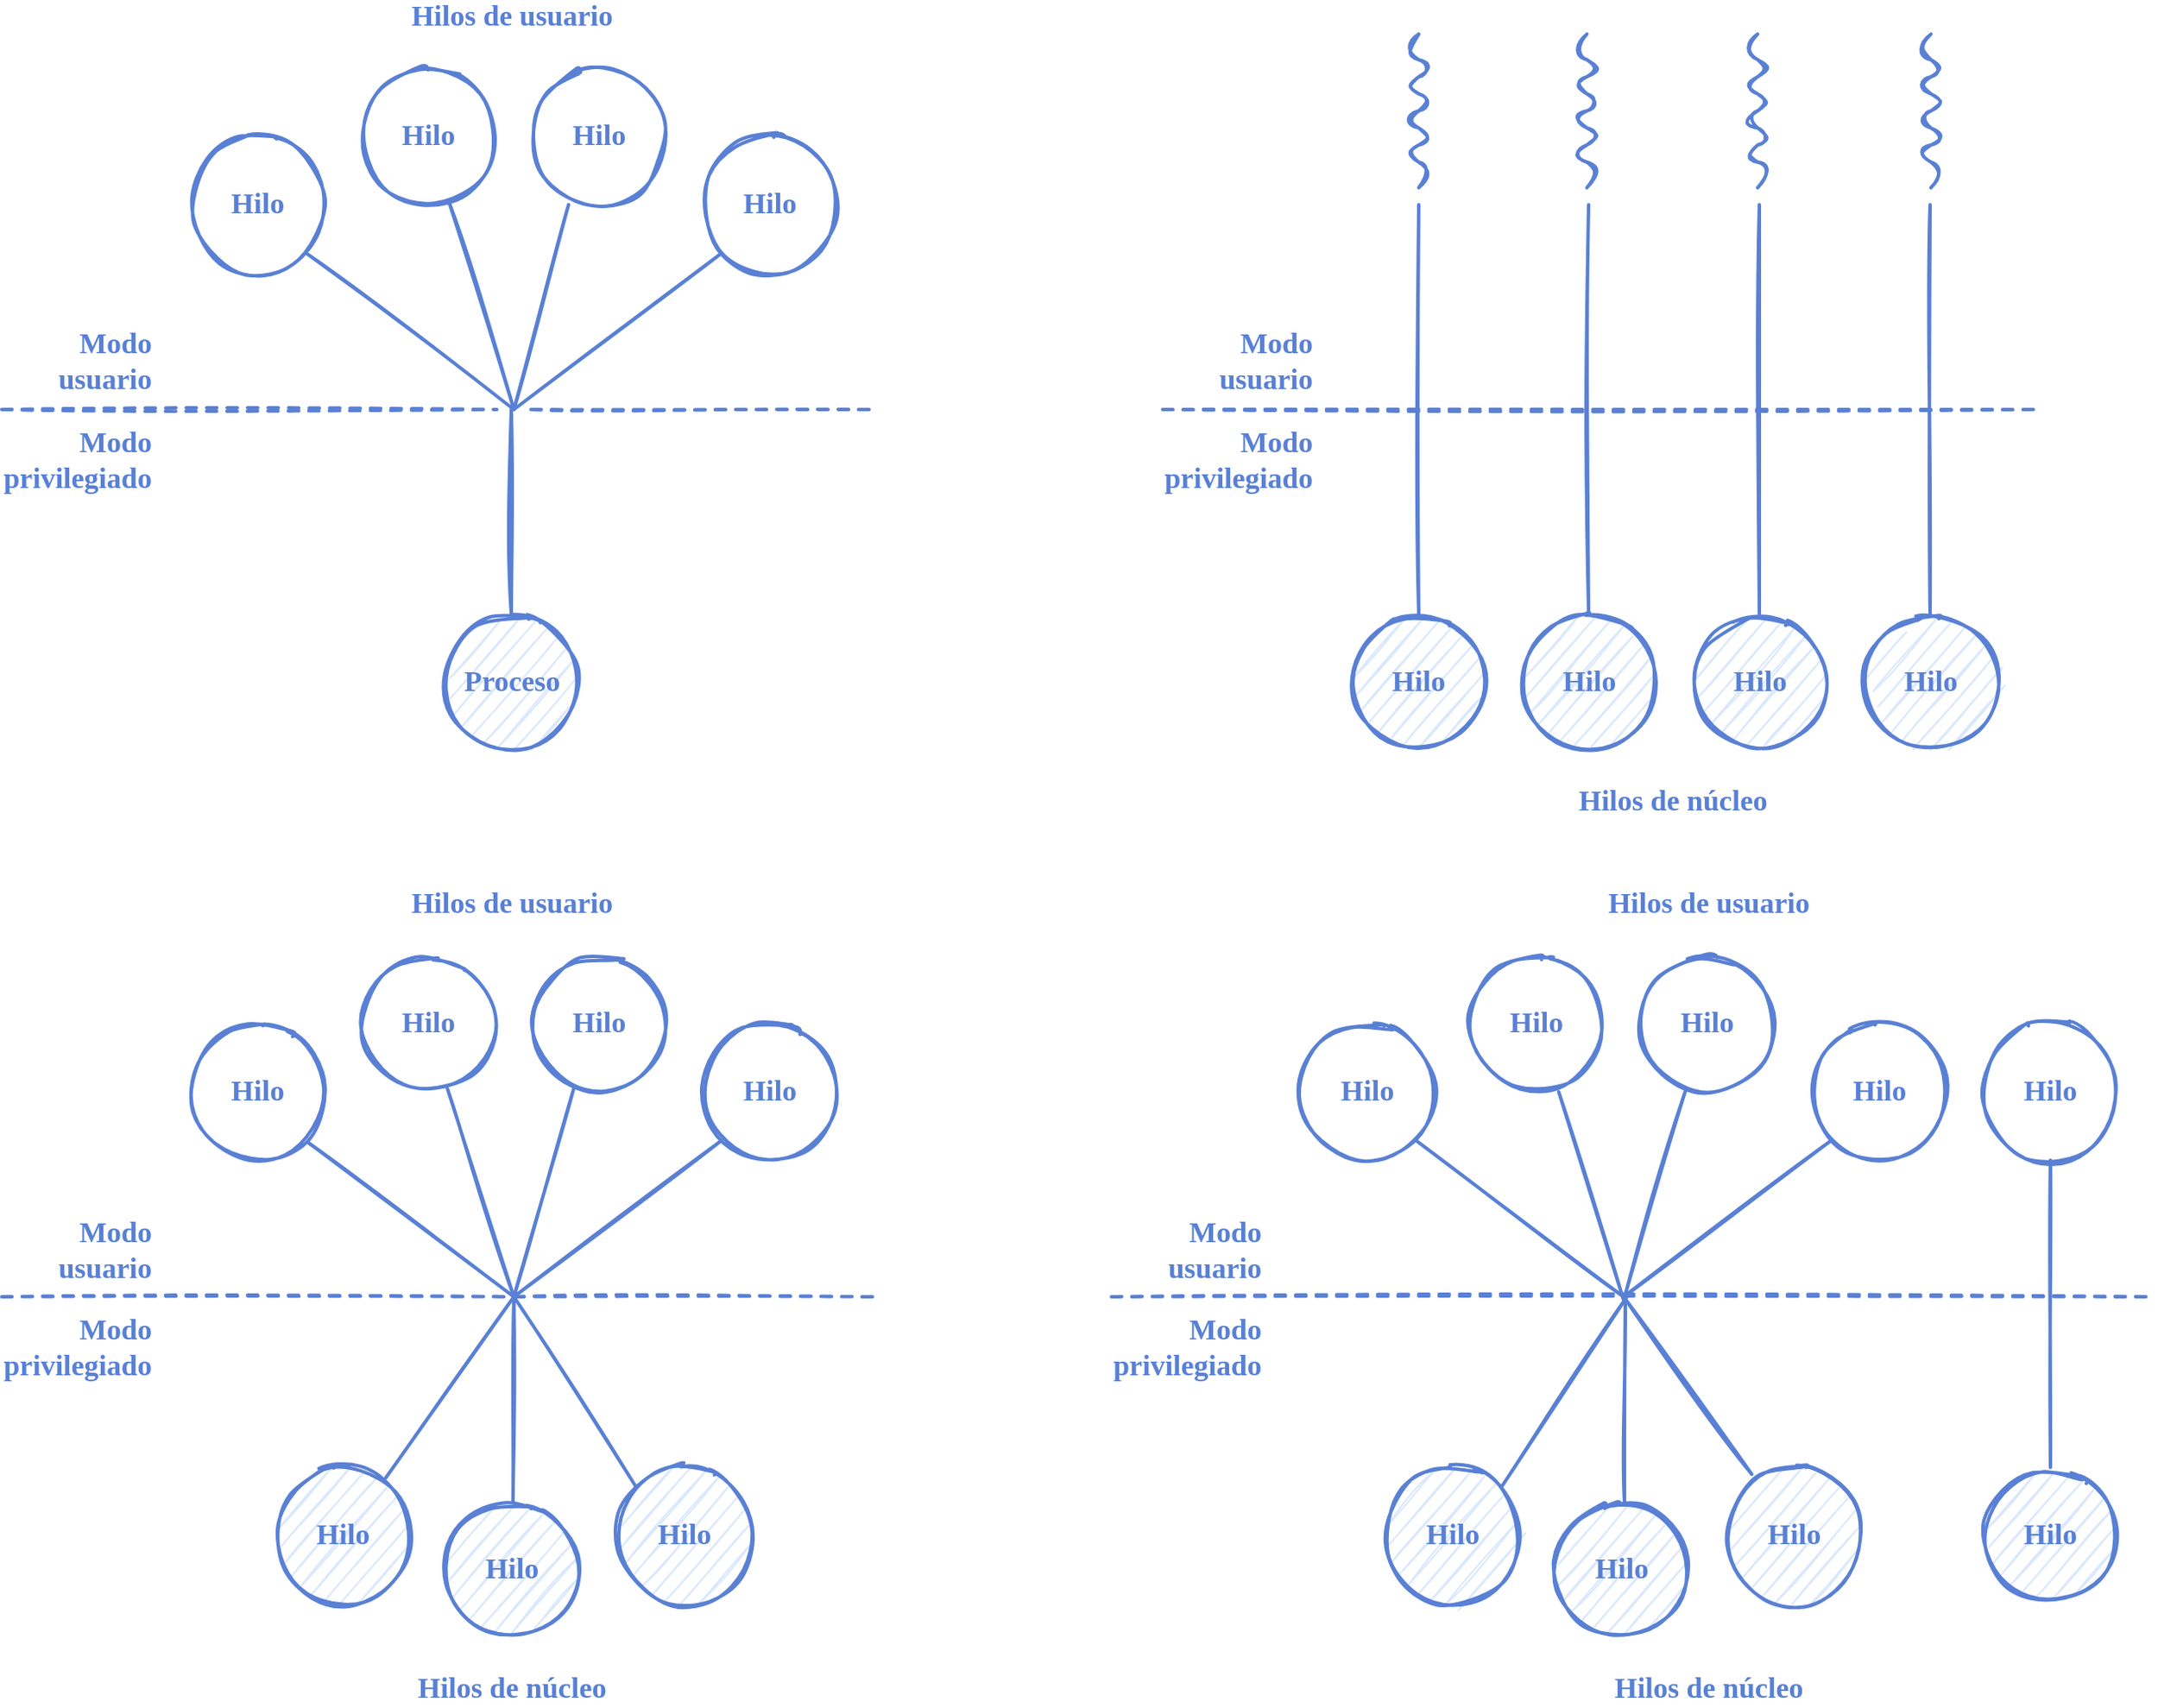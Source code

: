 <mxfile version="13.7.9" type="google"><diagram id="akEowiJKr_ScigKzrRVM" name="Page-1"><mxGraphModel dx="44" dy="705" grid="1" gridSize="10" guides="1" tooltips="1" connect="1" arrows="1" fold="1" page="1" pageScale="1" pageWidth="689" pageHeight="517" math="0" shadow="0"><root><mxCell id="0"/><mxCell id="1" parent="0"/><mxCell id="-pet36EsuUMPWjCT5Itz-28" value="Modo usuario" style="text;html=1;strokeColor=none;fillColor=none;align=right;verticalAlign=middle;whiteSpace=wrap;rounded=0;shadow=0;sketch=1;fontFamily=Ink Free;fontSize=17;fontColor=#5980d4;fontStyle=1" parent="1" vertex="1"><mxGeometry x="1480" y="234" width="70" height="35" as="geometry"/></mxCell><mxCell id="-pet36EsuUMPWjCT5Itz-29" value="Modo privilegiado" style="text;html=1;strokeColor=none;fillColor=none;align=right;verticalAlign=middle;whiteSpace=wrap;rounded=0;shadow=0;sketch=1;fontFamily=Ink Free;fontSize=17;fontColor=#5980d4;fontStyle=1" parent="1" vertex="1"><mxGeometry x="1461" y="290" width="89" height="40" as="geometry"/></mxCell><mxCell id="lgN72yZ7XG6kfilp9ZLk-1" value="&lt;b&gt;Proceso&lt;br&gt;&lt;/b&gt;" style="ellipse;whiteSpace=wrap;html=1;aspect=fixed;rounded=0;shadow=0;fontFamily=Ink Free;fontSize=17;fontColor=#5980D4;strokeColor=#5980D4;strokeWidth=2;fillColor=#dae8fc;spacing=20;sketch=1;align=center;" vertex="1" parent="1"><mxGeometry x="1718.5" y="400" width="80" height="80" as="geometry"/></mxCell><mxCell id="lgN72yZ7XG6kfilp9ZLk-2" value="&lt;b&gt;Hilo&lt;br&gt;&lt;/b&gt;" style="ellipse;whiteSpace=wrap;html=1;aspect=fixed;rounded=0;shadow=0;fontFamily=Ink Free;fontSize=17;fontColor=#5980d4;strokeColor=#5980D4;strokeWidth=2;fillColor=none;spacing=20;sketch=1;align=center;points=[[0.924,-0.382]]" vertex="1" parent="1"><mxGeometry x="1670" y="80" width="80" height="80" as="geometry"/></mxCell><mxCell id="lgN72yZ7XG6kfilp9ZLk-3" value="&lt;b&gt;Hilo&lt;br&gt;&lt;/b&gt;" style="ellipse;whiteSpace=wrap;html=1;aspect=fixed;rounded=0;shadow=0;fontFamily=Ink Free;fontSize=17;fontColor=#5980d4;strokeColor=#5980D4;strokeWidth=2;fillColor=none;spacing=20;sketch=1;align=center;;points=[[-0.924,-0.382]]" vertex="1" parent="1"><mxGeometry x="1770" y="80" width="80" height="80" as="geometry"/></mxCell><mxCell id="lgN72yZ7XG6kfilp9ZLk-67" style="rounded=0;orthogonalLoop=1;jettySize=auto;html=1;exitX=1;exitY=1;exitDx=0;exitDy=0;entryX=0.5;entryY=0.5;entryDx=0;entryDy=0;entryPerimeter=0;strokeWidth=2;shadow=0;fontFamily=Ink Free;fontSize=17;fontColor=#5980d4;strokeColor=#5980D4;spacing=20;endArrow=none;sketch=1;" edge="1" parent="1" source="lgN72yZ7XG6kfilp9ZLk-4"><mxGeometry relative="1" as="geometry"><mxPoint x="1760" y="280" as="targetPoint"/></mxGeometry></mxCell><mxCell id="lgN72yZ7XG6kfilp9ZLk-4" value="&lt;b&gt;Hilo&lt;br&gt;&lt;/b&gt;" style="ellipse;whiteSpace=wrap;html=1;aspect=fixed;rounded=0;shadow=0;fontFamily=Ink Free;fontSize=17;fontColor=#5980d4;strokeColor=#5980D4;strokeWidth=2;fillColor=none;spacing=20;sketch=1;align=center;" vertex="1" parent="1"><mxGeometry x="1570" y="120" width="80" height="80" as="geometry"/></mxCell><mxCell id="lgN72yZ7XG6kfilp9ZLk-5" value="&lt;b&gt;Hilo&lt;br&gt;&lt;/b&gt;" style="ellipse;whiteSpace=wrap;html=1;aspect=fixed;rounded=0;shadow=0;fontFamily=Ink Free;fontSize=17;fontColor=#5980d4;strokeColor=#5980D4;strokeWidth=2;fillColor=none;spacing=20;sketch=1;align=center;" vertex="1" parent="1"><mxGeometry x="1870" y="120" width="80" height="80" as="geometry"/></mxCell><mxCell id="lgN72yZ7XG6kfilp9ZLk-7" value="" style="endArrow=none;html=1;strokeWidth=2;rounded=0;shadow=0;fontFamily=Ink Free;fontSize=17;fontColor=#5980d4;strokeColor=#5980D4;spacing=20;sketch=1;dashed=1;" edge="1" parent="1"><mxGeometry width="50" height="50" relative="1" as="geometry"><mxPoint x="1770" y="280" as="sourcePoint"/><mxPoint x="1970" y="280" as="targetPoint"/></mxGeometry></mxCell><mxCell id="lgN72yZ7XG6kfilp9ZLk-10" value="Modo privilegiado" style="text;html=1;strokeColor=none;fillColor=none;align=right;verticalAlign=middle;whiteSpace=wrap;rounded=0;shadow=0;sketch=1;fontFamily=Ink Free;fontSize=17;fontColor=#5980d4;fontStyle=1" vertex="1" parent="1"><mxGeometry x="1461" y="810" width="89" height="40" as="geometry"/></mxCell><mxCell id="lgN72yZ7XG6kfilp9ZLk-11" value="&lt;b&gt;Hilo&lt;br&gt;&lt;/b&gt;" style="ellipse;whiteSpace=wrap;html=1;aspect=fixed;rounded=0;shadow=0;fontFamily=Ink Free;fontSize=17;fontColor=#5980D4;strokeColor=#5980D4;strokeWidth=2;fillColor=#dae8fc;spacing=20;sketch=1;align=center;" vertex="1" parent="1"><mxGeometry x="1718.5" y="920" width="80" height="80" as="geometry"/></mxCell><mxCell id="lgN72yZ7XG6kfilp9ZLk-14" value="&lt;b&gt;Hilo&lt;br&gt;&lt;/b&gt;" style="ellipse;whiteSpace=wrap;html=1;aspect=fixed;rounded=0;shadow=0;fontFamily=Ink Free;fontSize=17;fontColor=#5980d4;strokeColor=#5980D4;strokeWidth=2;fillColor=none;spacing=20;sketch=1;align=center;" vertex="1" parent="1"><mxGeometry x="1570" y="640" width="80" height="80" as="geometry"/></mxCell><mxCell id="lgN72yZ7XG6kfilp9ZLk-15" value="&lt;b&gt;Hilo&lt;br&gt;&lt;/b&gt;" style="ellipse;whiteSpace=wrap;html=1;aspect=fixed;rounded=0;shadow=0;fontFamily=Ink Free;fontSize=17;fontColor=#5980d4;strokeColor=#5980D4;strokeWidth=2;fillColor=none;spacing=20;sketch=1;align=center;" vertex="1" parent="1"><mxGeometry x="1870" y="640" width="80" height="80" as="geometry"/></mxCell><mxCell id="lgN72yZ7XG6kfilp9ZLk-16" value="" style="endArrow=none;html=1;strokeWidth=2;rounded=0;shadow=0;fontFamily=Ink Free;fontSize=17;fontColor=#5980d4;strokeColor=#5980D4;spacing=20;sketch=1;dashed=1;" edge="1" parent="1"><mxGeometry width="50" height="50" relative="1" as="geometry"><mxPoint x="1760" y="800" as="sourcePoint"/><mxPoint x="1970" y="800" as="targetPoint"/></mxGeometry></mxCell><mxCell id="lgN72yZ7XG6kfilp9ZLk-17" value="&lt;b&gt;Hilo&lt;br&gt;&lt;/b&gt;" style="ellipse;whiteSpace=wrap;html=1;aspect=fixed;rounded=0;shadow=0;fontFamily=Ink Free;fontSize=17;fontColor=#5980D4;strokeColor=#5980D4;strokeWidth=2;fillColor=#dae8fc;spacing=20;sketch=1;align=center;" vertex="1" parent="1"><mxGeometry x="1620" y="900" width="80" height="80" as="geometry"/></mxCell><mxCell id="lgN72yZ7XG6kfilp9ZLk-18" value="&lt;b&gt;Hilo&lt;br&gt;&lt;/b&gt;" style="ellipse;whiteSpace=wrap;html=1;aspect=fixed;rounded=0;shadow=0;fontFamily=Ink Free;fontSize=17;fontColor=#5980D4;strokeColor=#5980D4;strokeWidth=2;fillColor=#dae8fc;spacing=20;sketch=1;align=center;" vertex="1" parent="1"><mxGeometry x="1820" y="900" width="80" height="80" as="geometry"/></mxCell><mxCell id="lgN72yZ7XG6kfilp9ZLk-19" value="Hilos de usuario" style="text;html=1;fillColor=none;align=center;verticalAlign=middle;whiteSpace=wrap;rounded=0;shadow=0;fontFamily=Ink Free;fontSize=17;fontColor=#5980d4;strokeWidth=2;spacing=20;sketch=1;fontStyle=1" vertex="1" parent="1"><mxGeometry x="1678.5" y="40" width="160" height="20" as="geometry"/></mxCell><mxCell id="lgN72yZ7XG6kfilp9ZLk-20" value="Hilos de usuario" style="text;html=1;fillColor=none;align=center;verticalAlign=middle;whiteSpace=wrap;rounded=0;shadow=0;fontFamily=Ink Free;fontSize=17;fontColor=#5980d4;strokeWidth=2;spacing=20;sketch=1;fontStyle=1" vertex="1" parent="1"><mxGeometry x="1678.5" y="560" width="160" height="20" as="geometry"/></mxCell><mxCell id="lgN72yZ7XG6kfilp9ZLk-21" value="Hilos de núcleo" style="text;html=1;fillColor=none;align=center;verticalAlign=middle;whiteSpace=wrap;rounded=0;shadow=0;fontFamily=Ink Free;fontSize=17;fontColor=#5980d4;strokeWidth=2;spacing=20;sketch=1;fontStyle=1" vertex="1" parent="1"><mxGeometry x="1678.5" y="1020" width="160" height="20" as="geometry"/></mxCell><mxCell id="lgN72yZ7XG6kfilp9ZLk-25" value="Modo usuario" style="text;html=1;strokeColor=none;fillColor=none;align=right;verticalAlign=middle;whiteSpace=wrap;rounded=0;shadow=0;sketch=1;fontFamily=Ink Free;fontSize=17;fontColor=#5980d4;fontStyle=1" vertex="1" parent="1"><mxGeometry x="1480" y="755" width="70" height="35" as="geometry"/></mxCell><mxCell id="lgN72yZ7XG6kfilp9ZLk-28" value="Modo usuario" style="text;html=1;strokeColor=none;fillColor=none;align=right;verticalAlign=middle;whiteSpace=wrap;rounded=0;shadow=0;sketch=1;fontFamily=Ink Free;fontSize=17;fontColor=#5980d4;fontStyle=1" vertex="1" parent="1"><mxGeometry x="2160" y="234" width="70" height="35" as="geometry"/></mxCell><mxCell id="lgN72yZ7XG6kfilp9ZLk-29" value="Modo privilegiado" style="text;html=1;strokeColor=none;fillColor=none;align=right;verticalAlign=middle;whiteSpace=wrap;rounded=0;shadow=0;sketch=1;fontFamily=Ink Free;fontSize=17;fontColor=#5980d4;fontStyle=1" vertex="1" parent="1"><mxGeometry x="2141" y="290" width="89" height="40" as="geometry"/></mxCell><mxCell id="lgN72yZ7XG6kfilp9ZLk-30" value="&lt;b&gt;Hilo&lt;br&gt;&lt;/b&gt;" style="ellipse;whiteSpace=wrap;html=1;aspect=fixed;rounded=0;shadow=0;fontFamily=Ink Free;fontSize=17;strokeColor=#5980D4;strokeWidth=2;fillColor=#dae8fc;spacing=20;sketch=1;align=center;fontColor=#5980D4;" vertex="1" parent="1"><mxGeometry x="2350" y="400" width="80" height="80" as="geometry"/></mxCell><mxCell id="lgN72yZ7XG6kfilp9ZLk-35" value="" style="endArrow=none;html=1;strokeWidth=2;rounded=0;shadow=0;fontFamily=Ink Free;fontSize=17;fontColor=#5980d4;strokeColor=#5980D4;spacing=20;sketch=1;dashed=1;" edge="1" parent="1"><mxGeometry width="50" height="50" relative="1" as="geometry"><mxPoint x="2140" y="280" as="sourcePoint"/><mxPoint x="2650" y="280" as="targetPoint"/></mxGeometry></mxCell><mxCell id="lgN72yZ7XG6kfilp9ZLk-37" value="&lt;b&gt;Hilo&lt;br&gt;&lt;/b&gt;" style="ellipse;whiteSpace=wrap;html=1;aspect=fixed;rounded=0;shadow=0;fontFamily=Ink Free;fontSize=17;strokeColor=#5980D4;strokeWidth=2;fillColor=#dae8fc;spacing=20;sketch=1;align=center;fontColor=#5980D4;" vertex="1" parent="1"><mxGeometry x="2450" y="400" width="80" height="80" as="geometry"/></mxCell><mxCell id="lgN72yZ7XG6kfilp9ZLk-38" value="&lt;b&gt;Hilo&lt;br&gt;&lt;/b&gt;" style="ellipse;whiteSpace=wrap;html=1;aspect=fixed;rounded=0;shadow=0;fontFamily=Ink Free;fontSize=17;strokeWidth=2;fillColor=#dae8fc;spacing=20;sketch=1;align=center;strokeColor=#5980D4;fontColor=#5980D4;" vertex="1" parent="1"><mxGeometry x="2250" y="400" width="80" height="80" as="geometry"/></mxCell><mxCell id="lgN72yZ7XG6kfilp9ZLk-39" value="&lt;b&gt;Hilo&lt;br&gt;&lt;/b&gt;" style="ellipse;whiteSpace=wrap;html=1;aspect=fixed;rounded=0;shadow=0;fontFamily=Ink Free;fontSize=17;fontColor=#5980D4;strokeColor=#5980D4;strokeWidth=2;fillColor=#dae8fc;spacing=20;sketch=1;align=center;" vertex="1" parent="1"><mxGeometry x="2550" y="400" width="80" height="80" as="geometry"/></mxCell><mxCell id="lgN72yZ7XG6kfilp9ZLk-40" value="Hilos de núcleo" style="text;html=1;fillColor=none;align=center;verticalAlign=middle;whiteSpace=wrap;rounded=0;shadow=0;fontFamily=Ink Free;fontSize=17;fontColor=#5980d4;strokeWidth=2;spacing=20;sketch=1;fontStyle=1" vertex="1" parent="1"><mxGeometry x="2358.5" y="500" width="160" height="20" as="geometry"/></mxCell><mxCell id="lgN72yZ7XG6kfilp9ZLk-41" value="Modo privilegiado" style="text;html=1;strokeColor=none;fillColor=none;align=right;verticalAlign=middle;whiteSpace=wrap;rounded=0;shadow=0;sketch=1;fontFamily=Ink Free;fontSize=17;fontColor=#5980d4;fontStyle=1" vertex="1" parent="1"><mxGeometry x="2111" y="810" width="89" height="40" as="geometry"/></mxCell><mxCell id="lgN72yZ7XG6kfilp9ZLk-42" value="&lt;b&gt;Hilo&lt;br&gt;&lt;/b&gt;" style="ellipse;whiteSpace=wrap;html=1;aspect=fixed;rounded=0;shadow=0;fontFamily=Ink Free;fontSize=17;fontColor=#5980D4;strokeColor=#5980D4;strokeWidth=2;fillColor=#dae8fc;spacing=20;sketch=1;align=center;" vertex="1" parent="1"><mxGeometry x="2368.5" y="920" width="80" height="80" as="geometry"/></mxCell><mxCell id="lgN72yZ7XG6kfilp9ZLk-45" value="&lt;b&gt;Hilo&lt;br&gt;&lt;/b&gt;" style="ellipse;whiteSpace=wrap;html=1;aspect=fixed;rounded=0;shadow=0;fontFamily=Ink Free;fontSize=17;fontColor=#5980d4;strokeColor=#5980D4;strokeWidth=2;fillColor=none;spacing=20;sketch=1;align=center;" vertex="1" parent="1"><mxGeometry x="2220" y="640" width="80" height="80" as="geometry"/></mxCell><mxCell id="lgN72yZ7XG6kfilp9ZLk-46" value="&lt;b&gt;Hilo&lt;br&gt;&lt;/b&gt;" style="ellipse;whiteSpace=wrap;html=1;aspect=fixed;rounded=0;shadow=0;fontFamily=Ink Free;fontSize=17;fontColor=#5980d4;strokeColor=#5980D4;strokeWidth=2;fillColor=none;spacing=20;sketch=1;align=center;" vertex="1" parent="1"><mxGeometry x="2520" y="640" width="80" height="80" as="geometry"/></mxCell><mxCell id="lgN72yZ7XG6kfilp9ZLk-47" value="" style="endArrow=none;html=1;strokeWidth=2;rounded=0;shadow=0;fontFamily=Ink Free;fontSize=17;fontColor=#5980d4;strokeColor=#5980D4;spacing=20;sketch=1;dashed=1;" edge="1" parent="1"><mxGeometry width="50" height="50" relative="1" as="geometry"><mxPoint x="2110" y="800" as="sourcePoint"/><mxPoint x="2720" y="800" as="targetPoint"/></mxGeometry></mxCell><mxCell id="lgN72yZ7XG6kfilp9ZLk-48" value="&lt;b&gt;Hilo&lt;br&gt;&lt;/b&gt;" style="ellipse;whiteSpace=wrap;html=1;aspect=fixed;rounded=0;shadow=0;fontFamily=Ink Free;fontSize=17;fontColor=#5980D4;strokeColor=#5980D4;strokeWidth=2;fillColor=#dae8fc;spacing=20;sketch=1;align=center;" vertex="1" parent="1"><mxGeometry x="2270" y="900" width="80" height="80" as="geometry"/></mxCell><mxCell id="lgN72yZ7XG6kfilp9ZLk-49" value="&lt;b&gt;Hilo&lt;br&gt;&lt;/b&gt;" style="ellipse;whiteSpace=wrap;html=1;aspect=fixed;rounded=0;shadow=0;fontFamily=Ink Free;fontSize=17;fontColor=#5980D4;strokeColor=#5980D4;strokeWidth=2;fillColor=#dae8fc;spacing=20;sketch=1;align=center;" vertex="1" parent="1"><mxGeometry x="2470" y="900" width="80" height="80" as="geometry"/></mxCell><mxCell id="lgN72yZ7XG6kfilp9ZLk-50" value="Hilos de usuario" style="text;html=1;fillColor=none;align=center;verticalAlign=middle;whiteSpace=wrap;rounded=0;shadow=0;fontFamily=Ink Free;fontSize=17;fontColor=#5980d4;strokeWidth=2;spacing=20;sketch=1;fontStyle=1" vertex="1" parent="1"><mxGeometry x="2380" y="560" width="160" height="20" as="geometry"/></mxCell><mxCell id="lgN72yZ7XG6kfilp9ZLk-51" value="Hilos de núcleo" style="text;html=1;fillColor=none;align=center;verticalAlign=middle;whiteSpace=wrap;rounded=0;shadow=0;fontFamily=Ink Free;fontSize=17;fontColor=#5980d4;strokeWidth=2;spacing=20;sketch=1;fontStyle=1" vertex="1" parent="1"><mxGeometry x="2380" y="1020" width="160" height="20" as="geometry"/></mxCell><mxCell id="lgN72yZ7XG6kfilp9ZLk-52" value="Modo usuario" style="text;html=1;strokeColor=none;fillColor=none;align=right;verticalAlign=middle;whiteSpace=wrap;rounded=0;shadow=0;sketch=1;fontFamily=Ink Free;fontSize=17;fontColor=#5980d4;fontStyle=1" vertex="1" parent="1"><mxGeometry x="2130" y="755" width="70" height="35" as="geometry"/></mxCell><mxCell id="lgN72yZ7XG6kfilp9ZLk-53" value="&lt;b&gt;Hilo&lt;br&gt;&lt;/b&gt;" style="ellipse;whiteSpace=wrap;html=1;aspect=fixed;rounded=0;shadow=0;fontFamily=Ink Free;fontSize=17;fontColor=#5980d4;strokeColor=#5980D4;strokeWidth=2;fillColor=none;spacing=20;sketch=1;align=center;" vertex="1" parent="1"><mxGeometry x="2620" y="640" width="80" height="80" as="geometry"/></mxCell><mxCell id="lgN72yZ7XG6kfilp9ZLk-54" value="&lt;b&gt;Hilo&lt;br&gt;&lt;/b&gt;" style="ellipse;whiteSpace=wrap;html=1;aspect=fixed;rounded=0;shadow=0;fontFamily=Ink Free;fontSize=17;fontColor=#5980D4;strokeColor=#5980D4;strokeWidth=2;fillColor=#dae8fc;spacing=20;sketch=1;align=center;" vertex="1" parent="1"><mxGeometry x="2620" y="900" width="80" height="80" as="geometry"/></mxCell><mxCell id="lgN72yZ7XG6kfilp9ZLk-61" value="" style="endArrow=none;html=1;strokeWidth=2;rounded=0;shadow=0;fontFamily=Ink Free;fontSize=17;fontColor=#5980d4;strokeColor=#5980D4;spacing=20;sketch=1;dashed=1;" edge="1" parent="1"><mxGeometry width="50" height="50" relative="1" as="geometry"><mxPoint x="1460" y="280" as="sourcePoint"/><mxPoint x="1750" y="280" as="targetPoint"/></mxGeometry></mxCell><mxCell id="lgN72yZ7XG6kfilp9ZLk-64" value="" style="endArrow=none;html=1;strokeWidth=2;rounded=0;shadow=0;fontFamily=Ink Free;fontSize=17;fontColor=#5980d4;strokeColor=#5980D4;spacing=20;sketch=1;dashed=1;" edge="1" parent="1"><mxGeometry width="50" height="50" relative="1" as="geometry"><mxPoint x="1460" y="800" as="sourcePoint"/><mxPoint x="1760" y="800" as="targetPoint"/></mxGeometry></mxCell><mxCell id="lgN72yZ7XG6kfilp9ZLk-68" style="rounded=0;orthogonalLoop=1;jettySize=auto;html=1;strokeWidth=2;shadow=0;fontFamily=Ink Free;fontSize=17;fontColor=#5980d4;strokeColor=#5980D4;spacing=20;endArrow=none;sketch=1;" edge="1" parent="1" source="lgN72yZ7XG6kfilp9ZLk-2"><mxGeometry relative="1" as="geometry"><mxPoint x="1648.284" y="198.284" as="sourcePoint"/><mxPoint x="1760" y="280" as="targetPoint"/></mxGeometry></mxCell><mxCell id="lgN72yZ7XG6kfilp9ZLk-69" style="rounded=0;orthogonalLoop=1;jettySize=auto;html=1;exitX=0;exitY=1;exitDx=0;exitDy=0;strokeWidth=2;shadow=0;fontFamily=Ink Free;fontSize=17;fontColor=#5980d4;strokeColor=#5980D4;spacing=20;endArrow=none;sketch=1;" edge="1" parent="1" source="lgN72yZ7XG6kfilp9ZLk-5"><mxGeometry relative="1" as="geometry"><mxPoint x="1648.284" y="198.284" as="sourcePoint"/><mxPoint x="1760" y="280" as="targetPoint"/></mxGeometry></mxCell><mxCell id="lgN72yZ7XG6kfilp9ZLk-70" style="rounded=0;orthogonalLoop=1;jettySize=auto;html=1;exitX=0.5;exitY=0;exitDx=0;exitDy=0;strokeWidth=2;shadow=0;fontFamily=Ink Free;fontSize=17;fontColor=#5980d4;strokeColor=#5980D4;spacing=20;endArrow=none;sketch=1;entryX=0.425;entryY=0.5;entryDx=0;entryDy=0;entryPerimeter=0;" edge="1" parent="1" source="lgN72yZ7XG6kfilp9ZLk-1"><mxGeometry relative="1" as="geometry"><mxPoint x="1891.716" y="198.284" as="sourcePoint"/><mxPoint x="1758.5" y="280" as="targetPoint"/></mxGeometry></mxCell><mxCell id="lgN72yZ7XG6kfilp9ZLk-71" style="rounded=0;orthogonalLoop=1;jettySize=auto;html=1;exitX=0.5;exitY=1;exitDx=0;exitDy=0;strokeWidth=2;shadow=0;fontFamily=Ink Free;fontSize=17;fontColor=#5980d4;strokeColor=#5980D4;spacing=20;endArrow=none;sketch=1;entryX=0.5;entryY=0;entryDx=0;entryDy=0;" edge="1" parent="1" target="lgN72yZ7XG6kfilp9ZLk-38"><mxGeometry relative="1" as="geometry"><mxPoint x="2290" y="160" as="sourcePoint"/><mxPoint x="1770" y="290" as="targetPoint"/></mxGeometry></mxCell><mxCell id="lgN72yZ7XG6kfilp9ZLk-72" style="rounded=0;orthogonalLoop=1;jettySize=auto;html=1;exitX=0.5;exitY=1;exitDx=0;exitDy=0;strokeWidth=2;shadow=0;fontFamily=Ink Free;fontSize=17;fontColor=#5980d4;strokeColor=#5980D4;spacing=20;endArrow=none;sketch=1;entryX=0.5;entryY=0;entryDx=0;entryDy=0;" edge="1" parent="1"><mxGeometry relative="1" as="geometry"><mxPoint x="2389.5" y="160" as="sourcePoint"/><mxPoint x="2389.5" y="400" as="targetPoint"/></mxGeometry></mxCell><mxCell id="lgN72yZ7XG6kfilp9ZLk-73" style="rounded=0;orthogonalLoop=1;jettySize=auto;html=1;exitX=0.5;exitY=1;exitDx=0;exitDy=0;strokeWidth=2;shadow=0;fontFamily=Ink Free;fontSize=17;fontColor=#5980d4;strokeColor=#5980D4;spacing=20;endArrow=none;sketch=1;entryX=0.5;entryY=0;entryDx=0;entryDy=0;" edge="1" parent="1"><mxGeometry relative="1" as="geometry"><mxPoint x="2489.5" y="160" as="sourcePoint"/><mxPoint x="2489.5" y="400" as="targetPoint"/></mxGeometry></mxCell><mxCell id="lgN72yZ7XG6kfilp9ZLk-74" style="rounded=0;orthogonalLoop=1;jettySize=auto;html=1;exitX=0.5;exitY=1;exitDx=0;exitDy=0;strokeWidth=2;shadow=0;fontFamily=Ink Free;fontSize=17;fontColor=#5980d4;strokeColor=#5980D4;spacing=20;endArrow=none;sketch=1;entryX=0.5;entryY=0;entryDx=0;entryDy=0;" edge="1" parent="1"><mxGeometry relative="1" as="geometry"><mxPoint x="2589.5" y="160" as="sourcePoint"/><mxPoint x="2589.5" y="400" as="targetPoint"/></mxGeometry></mxCell><mxCell id="lgN72yZ7XG6kfilp9ZLk-75" style="rounded=0;orthogonalLoop=1;jettySize=auto;html=1;strokeWidth=2;shadow=0;fontFamily=Ink Free;fontSize=17;fontColor=#5980d4;strokeColor=#5980D4;spacing=20;endArrow=none;sketch=1;" edge="1" parent="1"><mxGeometry relative="1" as="geometry"><mxPoint x="2660" y="720" as="sourcePoint"/><mxPoint x="2660" y="900" as="targetPoint"/></mxGeometry></mxCell><mxCell id="lgN72yZ7XG6kfilp9ZLk-76" style="rounded=0;orthogonalLoop=1;jettySize=auto;html=1;exitX=0.5;exitY=0;exitDx=0;exitDy=0;strokeWidth=2;shadow=0;fontFamily=Ink Free;fontSize=17;fontColor=#5980d4;strokeColor=#5980D4;spacing=20;endArrow=none;sketch=1;" edge="1" parent="1"><mxGeometry relative="1" as="geometry"><mxPoint x="1759.5" y="920" as="sourcePoint"/><mxPoint x="1760" y="800" as="targetPoint"/></mxGeometry></mxCell><mxCell id="lgN72yZ7XG6kfilp9ZLk-77" style="rounded=0;orthogonalLoop=1;jettySize=auto;html=1;exitX=0.813;exitY=0.075;exitDx=0;exitDy=0;strokeWidth=2;shadow=0;fontFamily=Ink Free;fontSize=17;fontColor=#5980d4;strokeColor=#5980D4;spacing=20;endArrow=none;sketch=1;exitPerimeter=0;" edge="1" parent="1" source="lgN72yZ7XG6kfilp9ZLk-17"><mxGeometry relative="1" as="geometry"><mxPoint x="1648.284" y="198.284" as="sourcePoint"/><mxPoint x="1760" y="800" as="targetPoint"/></mxGeometry></mxCell><mxCell id="lgN72yZ7XG6kfilp9ZLk-78" style="rounded=0;orthogonalLoop=1;jettySize=auto;html=1;strokeWidth=2;shadow=0;fontFamily=Ink Free;fontSize=17;fontColor=#5980d4;strokeColor=#5980D4;spacing=20;endArrow=none;sketch=1;entryX=0;entryY=0;entryDx=0;entryDy=0;" edge="1" parent="1" target="lgN72yZ7XG6kfilp9ZLk-18"><mxGeometry relative="1" as="geometry"><mxPoint x="1760" y="800" as="sourcePoint"/><mxPoint x="1770" y="810" as="targetPoint"/></mxGeometry></mxCell><mxCell id="lgN72yZ7XG6kfilp9ZLk-79" style="rounded=0;orthogonalLoop=1;jettySize=auto;html=1;exitX=1;exitY=1;exitDx=0;exitDy=0;strokeWidth=2;shadow=0;fontFamily=Ink Free;fontSize=17;fontColor=#5980d4;strokeColor=#5980D4;spacing=20;endArrow=none;sketch=1;" edge="1" parent="1"><mxGeometry relative="1" as="geometry"><mxPoint x="1640.004" y="710.004" as="sourcePoint"/><mxPoint x="1760" y="800" as="targetPoint"/></mxGeometry></mxCell><mxCell id="lgN72yZ7XG6kfilp9ZLk-80" style="rounded=0;orthogonalLoop=1;jettySize=auto;html=1;strokeWidth=2;shadow=0;fontFamily=Ink Free;fontSize=17;fontColor=#5980d4;strokeColor=#5980D4;spacing=20;endArrow=none;sketch=1;entryX=0;entryY=1;entryDx=0;entryDy=0;" edge="1" parent="1" target="lgN72yZ7XG6kfilp9ZLk-15"><mxGeometry relative="1" as="geometry"><mxPoint x="1760" y="800" as="sourcePoint"/><mxPoint x="1910" y="800" as="targetPoint"/></mxGeometry></mxCell><mxCell id="lgN72yZ7XG6kfilp9ZLk-81" style="rounded=0;orthogonalLoop=1;jettySize=auto;html=1;exitX=0.5;exitY=0;exitDx=0;exitDy=0;strokeWidth=2;shadow=0;fontFamily=Ink Free;fontSize=17;fontColor=#5980d4;strokeColor=#5980D4;spacing=20;endArrow=none;sketch=1;" edge="1" parent="1"><mxGeometry relative="1" as="geometry"><mxPoint x="2410.5" y="920" as="sourcePoint"/><mxPoint x="2411" y="800" as="targetPoint"/></mxGeometry></mxCell><mxCell id="lgN72yZ7XG6kfilp9ZLk-82" style="rounded=0;orthogonalLoop=1;jettySize=auto;html=1;exitX=1;exitY=0;exitDx=0;exitDy=0;strokeWidth=2;shadow=0;fontFamily=Ink Free;fontSize=17;fontColor=#5980d4;strokeColor=#5980D4;spacing=20;endArrow=none;sketch=1;" edge="1" parent="1" source="lgN72yZ7XG6kfilp9ZLk-48"><mxGeometry relative="1" as="geometry"><mxPoint x="2337" y="906" as="sourcePoint"/><mxPoint x="2411.96" y="800" as="targetPoint"/></mxGeometry></mxCell><mxCell id="lgN72yZ7XG6kfilp9ZLk-83" style="rounded=0;orthogonalLoop=1;jettySize=auto;html=1;exitX=0.188;exitY=0.05;exitDx=0;exitDy=0;strokeWidth=2;shadow=0;fontFamily=Ink Free;fontSize=17;fontColor=#5980d4;strokeColor=#5980D4;spacing=20;endArrow=none;sketch=1;exitPerimeter=0;" edge="1" parent="1" source="lgN72yZ7XG6kfilp9ZLk-49"><mxGeometry relative="1" as="geometry"><mxPoint x="2348.284" y="921.716" as="sourcePoint"/><mxPoint x="2410" y="800" as="targetPoint"/></mxGeometry></mxCell><mxCell id="lgN72yZ7XG6kfilp9ZLk-84" style="rounded=0;orthogonalLoop=1;jettySize=auto;html=1;strokeWidth=2;shadow=0;fontFamily=Ink Free;fontSize=17;fontColor=#5980d4;strokeColor=#5980D4;spacing=20;endArrow=none;sketch=1;entryX=1;entryY=1;entryDx=0;entryDy=0;" edge="1" parent="1" target="lgN72yZ7XG6kfilp9ZLk-45"><mxGeometry relative="1" as="geometry"><mxPoint x="2410" y="800" as="sourcePoint"/><mxPoint x="2421.96" y="810" as="targetPoint"/></mxGeometry></mxCell><mxCell id="lgN72yZ7XG6kfilp9ZLk-85" style="rounded=0;orthogonalLoop=1;jettySize=auto;html=1;strokeWidth=2;shadow=0;fontFamily=Ink Free;fontSize=17;fontColor=#5980d4;strokeColor=#5980D4;spacing=20;endArrow=none;sketch=1;entryX=0;entryY=1;entryDx=0;entryDy=0;" edge="1" parent="1" target="lgN72yZ7XG6kfilp9ZLk-46"><mxGeometry relative="1" as="geometry"><mxPoint x="2410" y="800" as="sourcePoint"/><mxPoint x="2298.284" y="718.284" as="targetPoint"/></mxGeometry></mxCell><mxCell id="lgN72yZ7XG6kfilp9ZLk-86" style="rounded=0;orthogonalLoop=1;jettySize=auto;html=1;strokeWidth=2;shadow=0;fontFamily=Ink Free;fontSize=17;fontColor=#5980d4;strokeColor=#5980D4;spacing=20;endArrow=none;sketch=1;" edge="1" parent="1"><mxGeometry relative="1" as="geometry"><mxPoint x="1792" y="160" as="sourcePoint"/><mxPoint x="1760" y="280" as="targetPoint"/></mxGeometry></mxCell><mxCell id="lgN72yZ7XG6kfilp9ZLk-87" value="&lt;b&gt;Hilo&lt;br&gt;&lt;/b&gt;" style="ellipse;whiteSpace=wrap;html=1;aspect=fixed;rounded=0;shadow=0;fontFamily=Ink Free;fontSize=17;fontColor=#5980d4;strokeColor=#5980D4;strokeWidth=2;fillColor=none;spacing=20;sketch=1;align=center;points=[[0.924,-0.382]]" vertex="1" parent="1"><mxGeometry x="1670" y="600" width="80" height="80" as="geometry"/></mxCell><mxCell id="lgN72yZ7XG6kfilp9ZLk-88" value="&lt;b&gt;Hilo&lt;br&gt;&lt;/b&gt;" style="ellipse;whiteSpace=wrap;html=1;aspect=fixed;rounded=0;shadow=0;fontFamily=Ink Free;fontSize=17;fontColor=#5980d4;strokeColor=#5980D4;strokeWidth=2;fillColor=none;spacing=20;sketch=1;align=center;;points=[[-0.924,-0.382]]" vertex="1" parent="1"><mxGeometry x="1770" y="600" width="80" height="80" as="geometry"/></mxCell><mxCell id="lgN72yZ7XG6kfilp9ZLk-89" style="rounded=0;orthogonalLoop=1;jettySize=auto;html=1;exitX=0.638;exitY=0.975;exitDx=0;exitDy=0;strokeWidth=2;shadow=0;fontFamily=Ink Free;fontSize=17;fontColor=#5980d4;strokeColor=#5980D4;spacing=20;endArrow=none;sketch=1;exitPerimeter=0;" edge="1" parent="1" source="lgN72yZ7XG6kfilp9ZLk-87"><mxGeometry relative="1" as="geometry"><mxPoint x="1650.004" y="720.004" as="sourcePoint"/><mxPoint x="1760" y="800" as="targetPoint"/></mxGeometry></mxCell><mxCell id="lgN72yZ7XG6kfilp9ZLk-90" style="rounded=0;orthogonalLoop=1;jettySize=auto;html=1;strokeWidth=2;shadow=0;fontFamily=Ink Free;fontSize=17;fontColor=#5980d4;strokeColor=#5980D4;spacing=20;endArrow=none;sketch=1;entryX=0.313;entryY=0.975;entryDx=0;entryDy=0;entryPerimeter=0;" edge="1" parent="1" target="lgN72yZ7XG6kfilp9ZLk-88"><mxGeometry relative="1" as="geometry"><mxPoint x="1760" y="800" as="sourcePoint"/><mxPoint x="1891.716" y="718.284" as="targetPoint"/></mxGeometry></mxCell><mxCell id="lgN72yZ7XG6kfilp9ZLk-91" value="&lt;b&gt;Hilo&lt;br&gt;&lt;/b&gt;" style="ellipse;whiteSpace=wrap;html=1;aspect=fixed;rounded=0;shadow=0;fontFamily=Ink Free;fontSize=17;fontColor=#5980d4;strokeColor=#5980D4;strokeWidth=2;fillColor=none;spacing=20;sketch=1;align=center;points=[[0.924,-0.382]]" vertex="1" parent="1"><mxGeometry x="2318.5" y="600" width="80" height="80" as="geometry"/></mxCell><mxCell id="lgN72yZ7XG6kfilp9ZLk-92" value="&lt;b&gt;Hilo&lt;br&gt;&lt;/b&gt;" style="ellipse;whiteSpace=wrap;html=1;aspect=fixed;rounded=0;shadow=0;fontFamily=Ink Free;fontSize=17;fontColor=#5980d4;strokeColor=#5980D4;strokeWidth=2;fillColor=none;spacing=20;sketch=1;align=center;;points=[[-0.924,-0.382]]" vertex="1" parent="1"><mxGeometry x="2418.5" y="600" width="80" height="80" as="geometry"/></mxCell><mxCell id="lgN72yZ7XG6kfilp9ZLk-93" style="rounded=0;orthogonalLoop=1;jettySize=auto;html=1;strokeWidth=2;shadow=0;fontFamily=Ink Free;fontSize=17;fontColor=#5980d4;strokeColor=#5980D4;spacing=20;endArrow=none;sketch=1;" edge="1" parent="1"><mxGeometry relative="1" as="geometry"><mxPoint x="2372" y="680" as="sourcePoint"/><mxPoint x="2410" y="802" as="targetPoint"/></mxGeometry></mxCell><mxCell id="lgN72yZ7XG6kfilp9ZLk-94" style="rounded=0;orthogonalLoop=1;jettySize=auto;html=1;strokeWidth=2;shadow=0;fontFamily=Ink Free;fontSize=17;fontColor=#5980d4;strokeColor=#5980D4;spacing=20;endArrow=none;sketch=1;" edge="1" parent="1"><mxGeometry relative="1" as="geometry"><mxPoint x="2410" y="802" as="sourcePoint"/><mxPoint x="2446" y="680" as="targetPoint"/></mxGeometry></mxCell><mxCell id="lgN72yZ7XG6kfilp9ZLk-99" value="" style="endArrow=none;html=1;strokeWidth=2;shadow=0;fontFamily=Ink Free;fontSize=17;fontColor=#5980d4;strokeColor=#5980D4;spacing=20;sketch=1;curved=1;" edge="1" parent="1"><mxGeometry width="50" height="50" relative="1" as="geometry"><mxPoint x="2290" y="150" as="sourcePoint"/><mxPoint x="2290" y="60" as="targetPoint"/><Array as="points"><mxPoint x="2300" y="140"/><mxPoint x="2280" y="130"/><mxPoint x="2300" y="120"/><mxPoint x="2280" y="110"/><mxPoint x="2300" y="100"/><mxPoint x="2280" y="90"/><mxPoint x="2300" y="80"/><mxPoint x="2280" y="70"/></Array></mxGeometry></mxCell><mxCell id="lgN72yZ7XG6kfilp9ZLk-100" value="" style="endArrow=none;html=1;strokeWidth=2;shadow=0;fontFamily=Ink Free;fontSize=17;fontColor=#5980d4;strokeColor=#5980D4;spacing=20;sketch=1;curved=1;" edge="1" parent="1"><mxGeometry width="50" height="50" relative="1" as="geometry"><mxPoint x="2388.5" y="150" as="sourcePoint"/><mxPoint x="2388.5" y="60" as="targetPoint"/><Array as="points"><mxPoint x="2398.5" y="140"/><mxPoint x="2378.5" y="130"/><mxPoint x="2398.5" y="120"/><mxPoint x="2378.5" y="110"/><mxPoint x="2398.5" y="100"/><mxPoint x="2378.5" y="90"/><mxPoint x="2398.5" y="80"/><mxPoint x="2378.5" y="70"/></Array></mxGeometry></mxCell><mxCell id="lgN72yZ7XG6kfilp9ZLk-101" value="" style="endArrow=none;html=1;strokeWidth=2;shadow=0;fontFamily=Ink Free;fontSize=17;fontColor=#5980d4;strokeColor=#5980D4;spacing=20;sketch=1;curved=1;" edge="1" parent="1"><mxGeometry width="50" height="50" relative="1" as="geometry"><mxPoint x="2488.5" y="150" as="sourcePoint"/><mxPoint x="2488.5" y="60" as="targetPoint"/><Array as="points"><mxPoint x="2498.5" y="140"/><mxPoint x="2478.5" y="130"/><mxPoint x="2498.5" y="120"/><mxPoint x="2478.5" y="110"/><mxPoint x="2498.5" y="100"/><mxPoint x="2478.5" y="90"/><mxPoint x="2498.5" y="80"/><mxPoint x="2478.5" y="70"/></Array></mxGeometry></mxCell><mxCell id="lgN72yZ7XG6kfilp9ZLk-102" value="" style="endArrow=none;html=1;strokeWidth=2;shadow=0;fontFamily=Ink Free;fontSize=17;fontColor=#5980d4;strokeColor=#5980D4;spacing=20;sketch=1;curved=1;" edge="1" parent="1"><mxGeometry width="50" height="50" relative="1" as="geometry"><mxPoint x="2590" y="150" as="sourcePoint"/><mxPoint x="2590" y="60" as="targetPoint"/><Array as="points"><mxPoint x="2600" y="140"/><mxPoint x="2580" y="130"/><mxPoint x="2600" y="120"/><mxPoint x="2580" y="110"/><mxPoint x="2600" y="100"/><mxPoint x="2580" y="90"/><mxPoint x="2600" y="80"/><mxPoint x="2580" y="70"/></Array></mxGeometry></mxCell></root></mxGraphModel></diagram></mxfile>